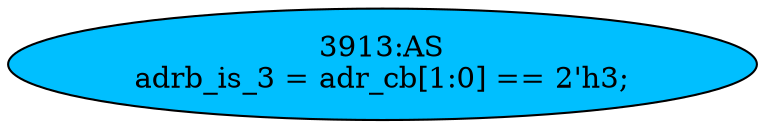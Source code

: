 strict digraph "" {
	node [label="\N"];
	"3913:AS"	 [ast="<pyverilog.vparser.ast.Assign object at 0x7f13b5599e90>",
		def_var="['adrb_is_3']",
		fillcolor=deepskyblue,
		label="3913:AS
adrb_is_3 = adr_cb[1:0] == 2'h3;",
		statements="[]",
		style=filled,
		typ=Assign,
		use_var="['adr_cb']"];
}
